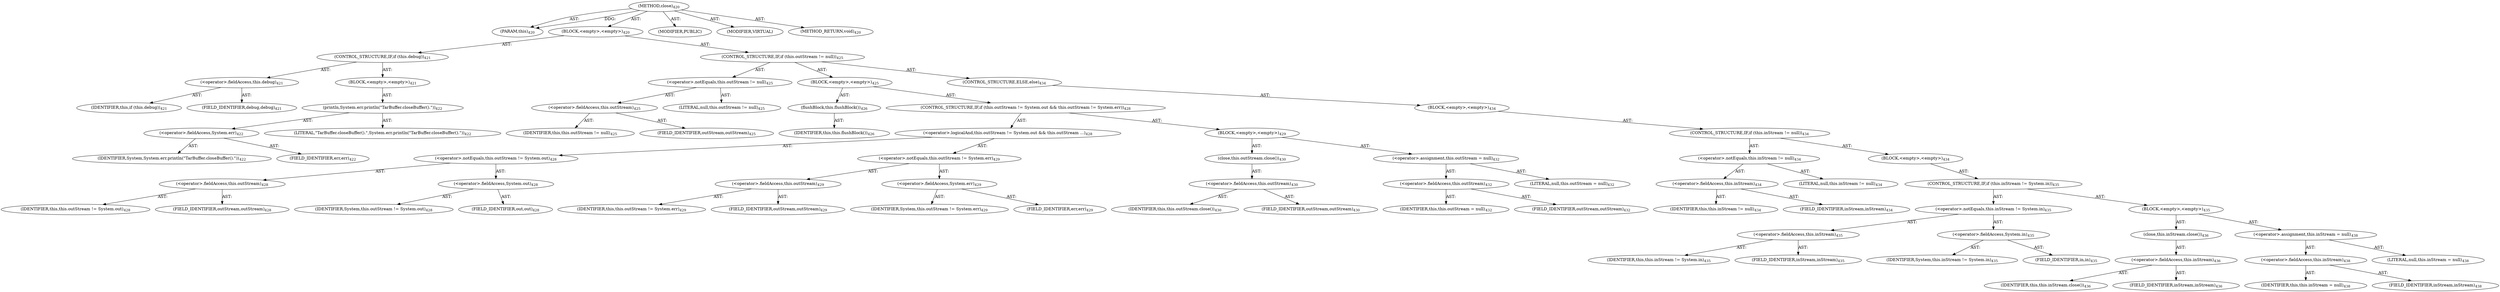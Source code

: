 digraph "close" {  
"111669149716" [label = <(METHOD,close)<SUB>420</SUB>> ]
"115964117006" [label = <(PARAM,this)<SUB>420</SUB>> ]
"25769803836" [label = <(BLOCK,&lt;empty&gt;,&lt;empty&gt;)<SUB>420</SUB>> ]
"47244640288" [label = <(CONTROL_STRUCTURE,IF,if (this.debug))<SUB>421</SUB>> ]
"30064771333" [label = <(&lt;operator&gt;.fieldAccess,this.debug)<SUB>421</SUB>> ]
"68719476829" [label = <(IDENTIFIER,this,if (this.debug))<SUB>421</SUB>> ]
"55834574955" [label = <(FIELD_IDENTIFIER,debug,debug)<SUB>421</SUB>> ]
"25769803837" [label = <(BLOCK,&lt;empty&gt;,&lt;empty&gt;)<SUB>421</SUB>> ]
"30064771334" [label = <(println,System.err.println(&quot;TarBuffer.closeBuffer().&quot;))<SUB>422</SUB>> ]
"30064771335" [label = <(&lt;operator&gt;.fieldAccess,System.err)<SUB>422</SUB>> ]
"68719476939" [label = <(IDENTIFIER,System,System.err.println(&quot;TarBuffer.closeBuffer().&quot;))<SUB>422</SUB>> ]
"55834574956" [label = <(FIELD_IDENTIFIER,err,err)<SUB>422</SUB>> ]
"90194313274" [label = <(LITERAL,&quot;TarBuffer.closeBuffer().&quot;,System.err.println(&quot;TarBuffer.closeBuffer().&quot;))<SUB>422</SUB>> ]
"47244640289" [label = <(CONTROL_STRUCTURE,IF,if (this.outStream != null))<SUB>425</SUB>> ]
"30064771336" [label = <(&lt;operator&gt;.notEquals,this.outStream != null)<SUB>425</SUB>> ]
"30064771337" [label = <(&lt;operator&gt;.fieldAccess,this.outStream)<SUB>425</SUB>> ]
"68719476830" [label = <(IDENTIFIER,this,this.outStream != null)<SUB>425</SUB>> ]
"55834574957" [label = <(FIELD_IDENTIFIER,outStream,outStream)<SUB>425</SUB>> ]
"90194313275" [label = <(LITERAL,null,this.outStream != null)<SUB>425</SUB>> ]
"25769803838" [label = <(BLOCK,&lt;empty&gt;,&lt;empty&gt;)<SUB>425</SUB>> ]
"30064771338" [label = <(flushBlock,this.flushBlock())<SUB>426</SUB>> ]
"68719476831" [label = <(IDENTIFIER,this,this.flushBlock())<SUB>426</SUB>> ]
"47244640290" [label = <(CONTROL_STRUCTURE,IF,if (this.outStream != System.out &amp;&amp; this.outStream != System.err))<SUB>428</SUB>> ]
"30064771339" [label = <(&lt;operator&gt;.logicalAnd,this.outStream != System.out &amp;&amp; this.outStream ...)<SUB>428</SUB>> ]
"30064771340" [label = <(&lt;operator&gt;.notEquals,this.outStream != System.out)<SUB>428</SUB>> ]
"30064771341" [label = <(&lt;operator&gt;.fieldAccess,this.outStream)<SUB>428</SUB>> ]
"68719476832" [label = <(IDENTIFIER,this,this.outStream != System.out)<SUB>428</SUB>> ]
"55834574958" [label = <(FIELD_IDENTIFIER,outStream,outStream)<SUB>428</SUB>> ]
"30064771342" [label = <(&lt;operator&gt;.fieldAccess,System.out)<SUB>428</SUB>> ]
"68719476940" [label = <(IDENTIFIER,System,this.outStream != System.out)<SUB>428</SUB>> ]
"55834574959" [label = <(FIELD_IDENTIFIER,out,out)<SUB>428</SUB>> ]
"30064771343" [label = <(&lt;operator&gt;.notEquals,this.outStream != System.err)<SUB>429</SUB>> ]
"30064771344" [label = <(&lt;operator&gt;.fieldAccess,this.outStream)<SUB>429</SUB>> ]
"68719476833" [label = <(IDENTIFIER,this,this.outStream != System.err)<SUB>429</SUB>> ]
"55834574960" [label = <(FIELD_IDENTIFIER,outStream,outStream)<SUB>429</SUB>> ]
"30064771345" [label = <(&lt;operator&gt;.fieldAccess,System.err)<SUB>429</SUB>> ]
"68719476941" [label = <(IDENTIFIER,System,this.outStream != System.err)<SUB>429</SUB>> ]
"55834574961" [label = <(FIELD_IDENTIFIER,err,err)<SUB>429</SUB>> ]
"25769803839" [label = <(BLOCK,&lt;empty&gt;,&lt;empty&gt;)<SUB>429</SUB>> ]
"30064771346" [label = <(close,this.outStream.close())<SUB>430</SUB>> ]
"30064771347" [label = <(&lt;operator&gt;.fieldAccess,this.outStream)<SUB>430</SUB>> ]
"68719476834" [label = <(IDENTIFIER,this,this.outStream.close())<SUB>430</SUB>> ]
"55834574962" [label = <(FIELD_IDENTIFIER,outStream,outStream)<SUB>430</SUB>> ]
"30064771348" [label = <(&lt;operator&gt;.assignment,this.outStream = null)<SUB>432</SUB>> ]
"30064771349" [label = <(&lt;operator&gt;.fieldAccess,this.outStream)<SUB>432</SUB>> ]
"68719476835" [label = <(IDENTIFIER,this,this.outStream = null)<SUB>432</SUB>> ]
"55834574963" [label = <(FIELD_IDENTIFIER,outStream,outStream)<SUB>432</SUB>> ]
"90194313276" [label = <(LITERAL,null,this.outStream = null)<SUB>432</SUB>> ]
"47244640291" [label = <(CONTROL_STRUCTURE,ELSE,else)<SUB>434</SUB>> ]
"25769803840" [label = <(BLOCK,&lt;empty&gt;,&lt;empty&gt;)<SUB>434</SUB>> ]
"47244640292" [label = <(CONTROL_STRUCTURE,IF,if (this.inStream != null))<SUB>434</SUB>> ]
"30064771350" [label = <(&lt;operator&gt;.notEquals,this.inStream != null)<SUB>434</SUB>> ]
"30064771351" [label = <(&lt;operator&gt;.fieldAccess,this.inStream)<SUB>434</SUB>> ]
"68719476836" [label = <(IDENTIFIER,this,this.inStream != null)<SUB>434</SUB>> ]
"55834574964" [label = <(FIELD_IDENTIFIER,inStream,inStream)<SUB>434</SUB>> ]
"90194313277" [label = <(LITERAL,null,this.inStream != null)<SUB>434</SUB>> ]
"25769803841" [label = <(BLOCK,&lt;empty&gt;,&lt;empty&gt;)<SUB>434</SUB>> ]
"47244640293" [label = <(CONTROL_STRUCTURE,IF,if (this.inStream != System.in))<SUB>435</SUB>> ]
"30064771352" [label = <(&lt;operator&gt;.notEquals,this.inStream != System.in)<SUB>435</SUB>> ]
"30064771353" [label = <(&lt;operator&gt;.fieldAccess,this.inStream)<SUB>435</SUB>> ]
"68719476837" [label = <(IDENTIFIER,this,this.inStream != System.in)<SUB>435</SUB>> ]
"55834574965" [label = <(FIELD_IDENTIFIER,inStream,inStream)<SUB>435</SUB>> ]
"30064771354" [label = <(&lt;operator&gt;.fieldAccess,System.in)<SUB>435</SUB>> ]
"68719476942" [label = <(IDENTIFIER,System,this.inStream != System.in)<SUB>435</SUB>> ]
"55834574966" [label = <(FIELD_IDENTIFIER,in,in)<SUB>435</SUB>> ]
"25769803842" [label = <(BLOCK,&lt;empty&gt;,&lt;empty&gt;)<SUB>435</SUB>> ]
"30064771355" [label = <(close,this.inStream.close())<SUB>436</SUB>> ]
"30064771356" [label = <(&lt;operator&gt;.fieldAccess,this.inStream)<SUB>436</SUB>> ]
"68719476838" [label = <(IDENTIFIER,this,this.inStream.close())<SUB>436</SUB>> ]
"55834574967" [label = <(FIELD_IDENTIFIER,inStream,inStream)<SUB>436</SUB>> ]
"30064771357" [label = <(&lt;operator&gt;.assignment,this.inStream = null)<SUB>438</SUB>> ]
"30064771358" [label = <(&lt;operator&gt;.fieldAccess,this.inStream)<SUB>438</SUB>> ]
"68719476839" [label = <(IDENTIFIER,this,this.inStream = null)<SUB>438</SUB>> ]
"55834574968" [label = <(FIELD_IDENTIFIER,inStream,inStream)<SUB>438</SUB>> ]
"90194313278" [label = <(LITERAL,null,this.inStream = null)<SUB>438</SUB>> ]
"133143986229" [label = <(MODIFIER,PUBLIC)> ]
"133143986230" [label = <(MODIFIER,VIRTUAL)> ]
"128849018900" [label = <(METHOD_RETURN,void)<SUB>420</SUB>> ]
  "111669149716" -> "115964117006"  [ label = "AST: "] 
  "111669149716" -> "25769803836"  [ label = "AST: "] 
  "111669149716" -> "133143986229"  [ label = "AST: "] 
  "111669149716" -> "133143986230"  [ label = "AST: "] 
  "111669149716" -> "128849018900"  [ label = "AST: "] 
  "25769803836" -> "47244640288"  [ label = "AST: "] 
  "25769803836" -> "47244640289"  [ label = "AST: "] 
  "47244640288" -> "30064771333"  [ label = "AST: "] 
  "47244640288" -> "25769803837"  [ label = "AST: "] 
  "30064771333" -> "68719476829"  [ label = "AST: "] 
  "30064771333" -> "55834574955"  [ label = "AST: "] 
  "25769803837" -> "30064771334"  [ label = "AST: "] 
  "30064771334" -> "30064771335"  [ label = "AST: "] 
  "30064771334" -> "90194313274"  [ label = "AST: "] 
  "30064771335" -> "68719476939"  [ label = "AST: "] 
  "30064771335" -> "55834574956"  [ label = "AST: "] 
  "47244640289" -> "30064771336"  [ label = "AST: "] 
  "47244640289" -> "25769803838"  [ label = "AST: "] 
  "47244640289" -> "47244640291"  [ label = "AST: "] 
  "30064771336" -> "30064771337"  [ label = "AST: "] 
  "30064771336" -> "90194313275"  [ label = "AST: "] 
  "30064771337" -> "68719476830"  [ label = "AST: "] 
  "30064771337" -> "55834574957"  [ label = "AST: "] 
  "25769803838" -> "30064771338"  [ label = "AST: "] 
  "25769803838" -> "47244640290"  [ label = "AST: "] 
  "30064771338" -> "68719476831"  [ label = "AST: "] 
  "47244640290" -> "30064771339"  [ label = "AST: "] 
  "47244640290" -> "25769803839"  [ label = "AST: "] 
  "30064771339" -> "30064771340"  [ label = "AST: "] 
  "30064771339" -> "30064771343"  [ label = "AST: "] 
  "30064771340" -> "30064771341"  [ label = "AST: "] 
  "30064771340" -> "30064771342"  [ label = "AST: "] 
  "30064771341" -> "68719476832"  [ label = "AST: "] 
  "30064771341" -> "55834574958"  [ label = "AST: "] 
  "30064771342" -> "68719476940"  [ label = "AST: "] 
  "30064771342" -> "55834574959"  [ label = "AST: "] 
  "30064771343" -> "30064771344"  [ label = "AST: "] 
  "30064771343" -> "30064771345"  [ label = "AST: "] 
  "30064771344" -> "68719476833"  [ label = "AST: "] 
  "30064771344" -> "55834574960"  [ label = "AST: "] 
  "30064771345" -> "68719476941"  [ label = "AST: "] 
  "30064771345" -> "55834574961"  [ label = "AST: "] 
  "25769803839" -> "30064771346"  [ label = "AST: "] 
  "25769803839" -> "30064771348"  [ label = "AST: "] 
  "30064771346" -> "30064771347"  [ label = "AST: "] 
  "30064771347" -> "68719476834"  [ label = "AST: "] 
  "30064771347" -> "55834574962"  [ label = "AST: "] 
  "30064771348" -> "30064771349"  [ label = "AST: "] 
  "30064771348" -> "90194313276"  [ label = "AST: "] 
  "30064771349" -> "68719476835"  [ label = "AST: "] 
  "30064771349" -> "55834574963"  [ label = "AST: "] 
  "47244640291" -> "25769803840"  [ label = "AST: "] 
  "25769803840" -> "47244640292"  [ label = "AST: "] 
  "47244640292" -> "30064771350"  [ label = "AST: "] 
  "47244640292" -> "25769803841"  [ label = "AST: "] 
  "30064771350" -> "30064771351"  [ label = "AST: "] 
  "30064771350" -> "90194313277"  [ label = "AST: "] 
  "30064771351" -> "68719476836"  [ label = "AST: "] 
  "30064771351" -> "55834574964"  [ label = "AST: "] 
  "25769803841" -> "47244640293"  [ label = "AST: "] 
  "47244640293" -> "30064771352"  [ label = "AST: "] 
  "47244640293" -> "25769803842"  [ label = "AST: "] 
  "30064771352" -> "30064771353"  [ label = "AST: "] 
  "30064771352" -> "30064771354"  [ label = "AST: "] 
  "30064771353" -> "68719476837"  [ label = "AST: "] 
  "30064771353" -> "55834574965"  [ label = "AST: "] 
  "30064771354" -> "68719476942"  [ label = "AST: "] 
  "30064771354" -> "55834574966"  [ label = "AST: "] 
  "25769803842" -> "30064771355"  [ label = "AST: "] 
  "25769803842" -> "30064771357"  [ label = "AST: "] 
  "30064771355" -> "30064771356"  [ label = "AST: "] 
  "30064771356" -> "68719476838"  [ label = "AST: "] 
  "30064771356" -> "55834574967"  [ label = "AST: "] 
  "30064771357" -> "30064771358"  [ label = "AST: "] 
  "30064771357" -> "90194313278"  [ label = "AST: "] 
  "30064771358" -> "68719476839"  [ label = "AST: "] 
  "30064771358" -> "55834574968"  [ label = "AST: "] 
  "111669149716" -> "115964117006"  [ label = "DDG: "] 
}
